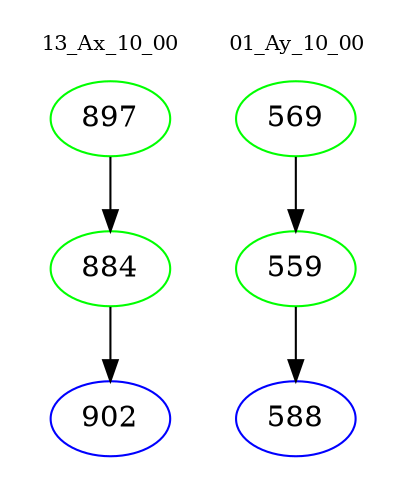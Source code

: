 digraph{
subgraph cluster_0 {
color = white
label = "13_Ax_10_00";
fontsize=10;
T0_897 [label="897", color="green"]
T0_897 -> T0_884 [color="black"]
T0_884 [label="884", color="green"]
T0_884 -> T0_902 [color="black"]
T0_902 [label="902", color="blue"]
}
subgraph cluster_1 {
color = white
label = "01_Ay_10_00";
fontsize=10;
T1_569 [label="569", color="green"]
T1_569 -> T1_559 [color="black"]
T1_559 [label="559", color="green"]
T1_559 -> T1_588 [color="black"]
T1_588 [label="588", color="blue"]
}
}
